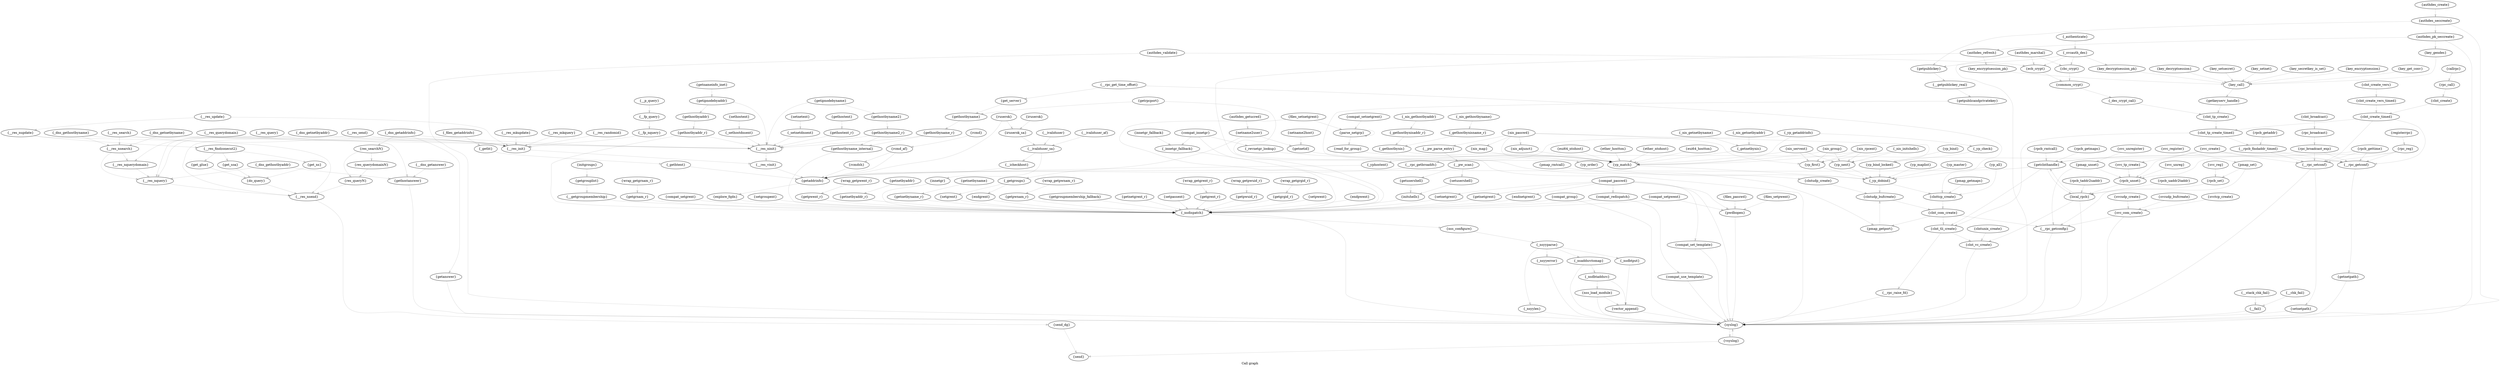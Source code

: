 digraph "Call graph" {
	label="Call graph";
	"Node0x803d2fdc0" [label="{setnetgrent}"];
	"Node0x803d2fdc0" -> "Node0x803d2e080" [color="#00000033"];

	"Node0x80569afa0" [label="{pmap_getport}"];
	"Node0x80569afa0" -> "Node0x8056a5300" [color="#00000033"];

	"Node0x8056ae680" [label="{getpublickey}"];
	"Node0x8056ae680" -> "Node0x8056af760" [color="#00000033"];

	"Node0x8056a6680" [label="{authdes_seccreate}"];
	"Node0x8056a6680" -> "Node0x8056ae6e0" [color="#00000033"];
	"Node0x8056a6680" -> "Node0x803d2ef80" [color="#00000033"];
	"Node0x8056a6680" -> "Node0x8056ae680" [color="#00000033"];

	"Node0x8056ae8c0" [label="{key_encryptsession_pk}"];
	"Node0x8056ae8c0" -> "Node0x8056aeec0" [color="#00000033"];

	"Node0x803d2eec0" [label="{compat_group}"];
	"Node0x803d2eec0" -> "Node0x803d2ef80" [color="#00000033"];
	"Node0x803d2eec0" -> "Node0x803d2e080" [color="#00000033"];

	"Node0x803d2fee0" [label="{compat_setnetgrent}"];
	"Node0x803d2fee0" -> "Node0x803d2fe80" [color="#00000033"];

	"Node0x8056ae6e0" [label="{authdes_pk_seccreate}"];
	"Node0x8056ae6e0" -> "Node0x8056ae7a0" [color="#00000033"];
	"Node0x8056ae6e0" -> "Node0x803d2ef80" [color="#00000033"];
	"Node0x8056ae6e0" -> "Node0x8056ae860" [color="#00000033"];

	"Node0x805697ac0" [label="{__rpc_getconf}"];
	"Node0x805697ac0" -> "Node0x80569a100" [color="#00000033"];

	"Node0x803d2eda0" [label="{yp_first}"];
	"Node0x803d2eda0" -> "Node0x8056b7dc0" [color="#00000033"];

	"Node0x805625e40" [label="{getanswer}"];
	"Node0x805625e40" -> "Node0x803d2ef80" [color="#00000033"];

	"Node0x8056aeec0" [label="{key_call}"];
	"Node0x8056aeec0" -> "Node0x8056aef20" [color="#00000033"];

	"Node0x807348700" [label="{setusershell}"];
	"Node0x807348700" -> "Node0x807348340" [color="#00000033"];

	"Node0x8056a7880" [label="{svc_register}"];
	"Node0x8056a7880" -> "Node0x8056a5060" [color="#00000033"];

	"Node0x8056ae4a0" [label="{get_server}"];
	"Node0x8056ae4a0" -> "Node0x8056276a0" [color="#00000033"];

	"Node0x805631120" [label="{_setnetdnsent}"];
	"Node0x805631120" -> "Node0x805625d80" [color="#00000033"];

	"Node0x805626f80" [label="{_nis_gethostbyname}"];
	"Node0x805626f80" -> "Node0x805626fe0" [color="#00000033"];

	"Node0x803d2eb00" [label="{getgrent_r}"];
	"Node0x803d2eb00" -> "Node0x803d2e080" [color="#00000033"];

	"Node0x805698ba0" [label="{clnt_tp_create}"];
	"Node0x805698ba0" -> "Node0x8056988a0" [color="#00000033"];

	"Node0x8056a5300" [label="{clntudp_bufcreate}"];
	"Node0x8056a5300" -> "Node0x8056a5f00" [color="#00000033"];

	"Node0x8056522e0" [label="{__res_nquerydomain}"];
	"Node0x8056522e0" -> "Node0x805626b00" [color="#00000033"];

	"Node0x805626d40" [label="{gethostent_r}"];
	"Node0x805626d40" -> "Node0x805625d80" [color="#00000033"];

	"Node0x8056b7dc0" [label="{_yp_dobind}"];
	"Node0x8056b7dc0" -> "Node0x8056a5300" [color="#00000033"];
	"Node0x8056b7dc0" -> "Node0x8056a52a0" [color="#00000033"];

	"Node0x8056c1480" [label="{yp_master}"];
	"Node0x8056c1480" -> "Node0x8056b7dc0" [color="#00000033"];

	"Node0x808143380" [label="{send}"];

	"Node0x8056382c0" [label="{_nsyylex}"];
	"Node0x8056382c0" -> "Node0x803d2ef80" [color="#00000033"];

	"Node0x803d2ef80" [label="{syslog}"];
	"Node0x803d2ef80" -> "Node0x808143020" [color="#00000033"];

	"Node0x807347440" [label="{nis_map}"];
	"Node0x807347440" -> "Node0x807347920" [color="#00000033"];

	"Node0x8056520a0" [label="{__res_send}"];
	"Node0x8056520a0" -> "Node0x805651c80" [color="#00000033"];
	"Node0x8056520a0" -> "Node0x805626440" [color="#00000033"];

	"Node0x805652fa0" [label="{get_soa}"];
	"Node0x805652fa0" -> "Node0x805659180" [color="#00000033"];

	"Node0x8056a52a0" [label="{clnttcp_create}"];
	"Node0x8056a52a0" -> "Node0x8056a5f00" [color="#00000033"];

	"Node0x805651ec0" [label="{__res_mkquery}"];
	"Node0x805651ec0" -> "Node0x805651c80" [color="#00000033"];

	"Node0x8056ae440" [label="{__rpc_get_time_offset}"];
	"Node0x8056ae440" -> "Node0x8056a52a0" [color="#00000033"];
	"Node0x8056ae440" -> "Node0x8056ae4a0" [color="#00000033"];

	"Node0x8056a6440" [label="{registerrpc}"];
	"Node0x8056a6440" -> "Node0x8056a64a0" [color="#00000033"];

	"Node0x805698ae0" [label="{clnt_vc_create}"];
	"Node0x805698ae0" -> "Node0x803d2ef80" [color="#00000033"];

	"Node0x805698840" [label="{clnt_create_timed}"];
	"Node0x805698840" -> "Node0x805697a60" [color="#00000033"];
	"Node0x805698840" -> "Node0x805697ac0" [color="#00000033"];
	"Node0x805698840" -> "Node0x8056988a0" [color="#00000033"];

	"Node0x807346960" [label="{setpwent}"];
	"Node0x807346960" -> "Node0x803d2e080" [color="#00000033"];

	"Node0x807347aa0" [label="{getpwuid_r}"];
	"Node0x807347aa0" -> "Node0x803d2e080" [color="#00000033"];

	"Node0x805639e20" [label="{iruserok}"];
	"Node0x805639e20" -> "Node0x805639b80" [color="#00000033"];

	"Node0x805698960" [label="{clnt_tli_create}"];
	"Node0x805698960" -> "Node0x805698a20" [color="#00000033"];
	"Node0x805698960" -> "Node0x805698ae0" [color="#00000033"];

	"Node0x8056aec20" [label="{authdes_validate}"];
	"Node0x8056aec20" -> "Node0x8056aeaa0" [color="#00000033"];
	"Node0x8056aec20" -> "Node0x803d2ef80" [color="#00000033"];

	"Node0x8056a5540" [label="{pmap_rmtcall}"];
	"Node0x8056a5540" -> "Node0x8056a55a0" [color="#00000033"];

	"Node0x805637960" [label="{_nsdbtput}"];
	"Node0x805637960" -> "Node0x8056376c0" [color="#00000033"];

	"Node0x8073482e0" [label="{getusershell}"];
	"Node0x8073482e0" -> "Node0x807348340" [color="#00000033"];

	"Node0x8073475c0" [label="{nis_adjunct}"];
	"Node0x8073475c0" -> "Node0x803d2ee60" [color="#00000033"];

	"Node0x803d2e080" [label="{_nsdispatch}"];
	"Node0x803d2e080" -> "Node0x803d2ef80" [color="#00000033"];
	"Node0x803d2e080" -> "Node0x805637b40" [color="#00000033"];

	"Node0x805699320" [label="{rpc_call}"];
	"Node0x805699320" -> "Node0x805698b40" [color="#00000033"];

	"Node0x8056ad720" [label="{svc_create}"];
	"Node0x8056ad720" -> "Node0x805697a60" [color="#00000033"];
	"Node0x8056ad720" -> "Node0x8056a51e0" [color="#00000033"];
	"Node0x8056ad720" -> "Node0x8056ad780" [color="#00000033"];
	"Node0x8056ad720" -> "Node0x805697ac0" [color="#00000033"];

	"Node0x803d2f640" [label="{wrap_getgrgid_r}"];
	"Node0x803d2f640" -> "Node0x803d2f340" [color="#00000033"];

	"Node0x8056a6260" [label="{svcudp_create}"];
	"Node0x8056a6260" -> "Node0x8056a6080" [color="#00000033"];

	"Node0x805625c60" [label="{_dns_getaddrinfo}"];
	"Node0x805625c60" -> "Node0x805625e40" [color="#00000033"];
	"Node0x805625c60" -> "Node0x805625de0" [color="#00000033"];
	"Node0x805625c60" -> "Node0x805625d80" [color="#00000033"];

	"Node0x805627be0" [label="{getipnodebyaddr}"];
	"Node0x805627be0" -> "Node0x805627760" [color="#00000033"];
	"Node0x805627be0" -> "Node0x805625d80" [color="#00000033"];

	"Node0x805639760" [label="{rcmd_af}"];
	"Node0x805639760" -> "Node0x805622f40" [color="#00000033"];
	"Node0x805639760" -> "Node0x8056397c0" [color="#00000033"];

	"Node0x8056af280" [label="{key_get_conv}"];
	"Node0x8056af280" -> "Node0x8056aeec0" [color="#00000033"];

	"Node0x8056ae980" [label="{authdes_marshal}"];
	"Node0x8056ae980" -> "Node0x8056aea40" [color="#00000033"];
	"Node0x8056ae980" -> "Node0x8056aeaa0" [color="#00000033"];
	"Node0x8056ae980" -> "Node0x803d2ef80" [color="#00000033"];

	"Node0x805625ae0" [label="{_files_getaddrinfo}"];
	"Node0x805625ae0" -> "Node0x805625ba0" [color="#00000033"];

	"Node0x8056275e0" [label="{gethostbyname2_r}"];
	"Node0x8056275e0" -> "Node0x805627460" [color="#00000033"];
	"Node0x8056275e0" -> "Node0x805625d80" [color="#00000033"];

	"Node0x8056a5240" [label="{pmap_getmaps}"];
	"Node0x8056a5240" -> "Node0x8056a52a0" [color="#00000033"];

	"Node0x805639b20" [label="{ruserok}"];
	"Node0x805639b20" -> "Node0x805622f40" [color="#00000033"];
	"Node0x805639b20" -> "Node0x805639b80" [color="#00000033"];

	"Node0x805622be0" [label="{eui64_ntohost}"];
	"Node0x805622be0" -> "Node0x803d2ee60" [color="#00000033"];

	"Node0x8056a64a0" [label="{rpc_reg}"];
	"Node0x8056a64a0" -> "Node0x805697a60" [color="#00000033"];
	"Node0x8056a64a0" -> "Node0x8056a51e0" [color="#00000033"];
	"Node0x8056a64a0" -> "Node0x805697ac0" [color="#00000033"];

	"Node0x807346180" [label="{endnetgrent}"];
	"Node0x807346180" -> "Node0x803d2e080" [color="#00000033"];

	"Node0x8056a6860" [label="{local_rpcb}"];
	"Node0x8056a6860" -> "Node0x803d2ef80" [color="#00000033"];
	"Node0x8056a6860" -> "Node0x8056a68c0" [color="#00000033"];
	"Node0x8056a6860" -> "Node0x805698ae0" [color="#00000033"];

	"Node0x8056ae860" [label="{authdes_refresh}"];
	"Node0x8056ae860" -> "Node0x8056ae8c0" [color="#00000033"];
	"Node0x8056ae860" -> "Node0x803d2ef80" [color="#00000033"];

	"Node0x803d2f280" [label="{getgrnam_r}"];
	"Node0x803d2f280" -> "Node0x803d2e080" [color="#00000033"];

	"Node0x8056a6c20" [label="{rpcb_getmaps}"];
	"Node0x8056a6c20" -> "Node0x8056a68c0" [color="#00000033"];

	"Node0x805652ee0" [label="{__res_findzonecut2}"];
	"Node0x805652ee0" -> "Node0x805659060" [color="#00000033"];
	"Node0x805652ee0" -> "Node0x805652fa0" [color="#00000033"];
	"Node0x805652ee0" -> "Node0x8056590c0" [color="#00000033"];

	"Node0x80565a3e0" [label="{send_dg}"];
	"Node0x80565a3e0" -> "Node0x808143380" [color="#00000033"];

	"Node0x8056a6500" [label="{clnt_broadcast}"];
	"Node0x8056a6500" -> "Node0x805697ee0" [color="#00000033"];

	"Node0x805639220" [label="{_nsaddsrctomap}"];
	"Node0x805639220" -> "Node0x803d2ef80" [color="#00000033"];
	"Node0x805639220" -> "Node0x805637660" [color="#00000033"];

	"Node0x8056a7f40" [label="{_authenticate}"];
	"Node0x8056a7f40" -> "Node0x8056ad0c0" [color="#00000033"];

	"Node0x803d2e260" [label="{compat_setgrent}"];
	"Node0x803d2e260" -> "Node0x803d2e080" [color="#00000033"];

	"Node0x805698900" [label="{__rpcb_findaddr_timed}"];
	"Node0x805698900" -> "Node0x805697a60" [color="#00000033"];
	"Node0x805698900" -> "Node0x8056a68c0" [color="#00000033"];
	"Node0x805698900" -> "Node0x805697ac0" [color="#00000033"];

	"Node0x8056590c0" [label="{get_glue}"];
	"Node0x8056590c0" -> "Node0x805659180" [color="#00000033"];

	"Node0x8056af100" [label="{key_decryptsession_pk}"];
	"Node0x8056af100" -> "Node0x8056aeec0" [color="#00000033"];

	"Node0x805627040" [label="{_gethostbynis}"];
	"Node0x805627040" -> "Node0x803d2ee60" [color="#00000033"];

	"Node0x805625de0" [label="{res_searchN}"];
	"Node0x805625de0" -> "Node0x8056261a0" [color="#00000033"];
	"Node0x805625de0" -> "Node0x805626200" [color="#00000033"];

	"Node0x807348580" [label="{_nis_initshells}"];
	"Node0x807348580" -> "Node0x803d2ee00" [color="#00000033"];
	"Node0x807348580" -> "Node0x803d2eda0" [color="#00000033"];

	"Node0x8056a5f00" [label="{clnt_com_create}"];
	"Node0x8056a5f00" -> "Node0x80569afa0" [color="#00000033"];
	"Node0x8056a5f00" -> "Node0x805698960" [color="#00000033"];
	"Node0x8056a5f00" -> "Node0x8056a50c0" [color="#00000033"];

	"Node0x8056a7760" [label="{svc_reg}"];
	"Node0x8056a7760" -> "Node0x8056a5120" [color="#00000033"];

	"Node0x805637660" [label="{_nsdbtaddsrc}"];
	"Node0x805637660" -> "Node0x805637780" [color="#00000033"];
	"Node0x805637660" -> "Node0x8056376c0" [color="#00000033"];

	"Node0x805651d40" [label="{__p_query}"];
	"Node0x805651d40" -> "Node0x805651da0" [color="#00000033"];

	"Node0x805638020" [label="{_nsyyparse}"];
	"Node0x805638020" -> "Node0x805639220" [color="#00000033"];
	"Node0x805638020" -> "Node0x8056382c0" [color="#00000033"];
	"Node0x805638020" -> "Node0x805639160" [color="#00000033"];
	"Node0x805638020" -> "Node0x805637960" [color="#00000033"];

	"Node0x8056a6140" [label="{svcudp_bufcreate}"];
	"Node0x8056a6140" -> "Node0x8056a6080" [color="#00000033"];

	"Node0x8056aea40" [label="{cbc_crypt}"];
	"Node0x8056aea40" -> "Node0x8056aece0" [color="#00000033"];

	"Node0x807346ba0" [label="{compat_setpwent}"];
	"Node0x807346ba0" -> "Node0x803d2e080" [color="#00000033"];
	"Node0x807346ba0" -> "Node0x807346a80" [color="#00000033"];

	"Node0x807347920" [label="{yp_order}"];
	"Node0x807347920" -> "Node0x8056b7dc0" [color="#00000033"];

	"Node0x80813d780" [label="{initgroups}"];
	"Node0x80813d780" -> "Node0x803d2f760" [color="#00000033"];

	"Node0x8073462a0" [label="{_revnetgr_lookup}"];
	"Node0x8073462a0" -> "Node0x803d2ee60" [color="#00000033"];

	"Node0x805651c80" [label="{__res_init}"];
	"Node0x805651c80" -> "Node0x805651ce0" [color="#00000033"];

	"Node0x8056270a0" [label="{_nis_gethostbyaddr}"];
	"Node0x8056270a0" -> "Node0x805627100" [color="#00000033"];

	"Node0x805625f00" [label="{_yp_check}"];
	"Node0x805625f00" -> "Node0x8056c1120" [color="#00000033"];

	"Node0x8056af700" [label="{getpublicandprivatekey}"];
	"Node0x8056af700" -> "Node0x803d2ee60" [color="#00000033"];

	"Node0x8056a55a0" [label="{clntudp_create}"];
	"Node0x8056a55a0" -> "Node0x8056a5300" [color="#00000033"];

	"Node0x8056ad0c0" [label="{_svcauth_des}"];
	"Node0x8056ad0c0" -> "Node0x8056aea40" [color="#00000033"];
	"Node0x8056ad0c0" -> "Node0x8056aeaa0" [color="#00000033"];
	"Node0x8056ad0c0" -> "Node0x8056af100" [color="#00000033"];
	"Node0x8056ad0c0" -> "Node0x8056ae680" [color="#00000033"];

	"Node0x8073476e0" [label="{compat_set_template}"];
	"Node0x8073476e0" -> "Node0x803d2ef80" [color="#00000033"];

	"Node0x805627460" [label="{gethostbyname_internal}"];
	"Node0x805627460" -> "Node0x803d2e080" [color="#00000033"];

	"Node0x8056afca0" [label="{netname2host}"];
	"Node0x8056afca0" -> "Node0x8056afbe0" [color="#00000033"];

	"Node0x805622ac0" [label="{ether_hostton}"];
	"Node0x805622ac0" -> "Node0x803d2ee60" [color="#00000033"];

	"Node0x807346000" [label="{read_for_group}"];
	"Node0x807346000" -> "Node0x803d2ee60" [color="#00000033"];

	"Node0x803d2ea40" [label="{setgroupent}"];
	"Node0x803d2ea40" -> "Node0x803d2e080" [color="#00000033"];

	"Node0x8056af1c0" [label="{key_decryptsession}"];
	"Node0x8056af1c0" -> "Node0x8056aeec0" [color="#00000033"];

	"Node0x8056a5060" [label="{pmap_set}"];
	"Node0x8056a5060" -> "Node0x8056a50c0" [color="#00000033"];
	"Node0x8056a5060" -> "Node0x8056a5120" [color="#00000033"];

	"Node0x805698b40" [label="{clnt_create}"];
	"Node0x805698b40" -> "Node0x805698840" [color="#00000033"];

	"Node0x8056aeaa0" [label="{ecb_crypt}"];
	"Node0x8056aeaa0" -> "Node0x8056aece0" [color="#00000033"];

	"Node0x805631540" [label="{_getnetbynis}"];
	"Node0x805631540" -> "Node0x803d2ee60" [color="#00000033"];

	"Node0x805626680" [label="{gethostanswer}"];
	"Node0x805626680" -> "Node0x803d2ef80" [color="#00000033"];

	"Node0x805626560" [label="{__dns_getanswer}"];
	"Node0x805626560" -> "Node0x805626680" [color="#00000033"];

	"Node0x807347d40" [label="{wrap_getpwent_r}"];
	"Node0x807347d40" -> "Node0x8073472c0" [color="#00000033"];

	"Node0x805626440" [label="{__res_nsend}"];
	"Node0x805626440" -> "Node0x80565a3e0" [color="#00000033"];

	"Node0x8056277c0" [label="{sethostent}"];
	"Node0x8056277c0" -> "Node0x805626b60" [color="#00000033"];

	"Node0x8056269e0" [label="{__res_nsearch}"];
	"Node0x8056269e0" -> "Node0x8056522e0" [color="#00000033"];
	"Node0x8056269e0" -> "Node0x805626b00" [color="#00000033"];

	"Node0x805639be0" [label="{__ivaliduser_sa}"];
	"Node0x805639be0" -> "Node0x805639d00" [color="#00000033"];
	"Node0x805639be0" -> "Node0x8073461e0" [color="#00000033"];

	"Node0x8056315a0" [label="{_nis_getnetbyaddr}"];
	"Node0x8056315a0" -> "Node0x805631540" [color="#00000033"];

	"Node0x8073469c0" [label="{files_setpwent}"];
	"Node0x8073469c0" -> "Node0x807346a80" [color="#00000033"];

	"Node0x8056c10c0" [label="{yp_bind}"];
	"Node0x8056c10c0" -> "Node0x8056c1120" [color="#00000033"];

	"Node0x805627100" [label="{_gethostbynisaddr_r}"];
	"Node0x805627100" -> "Node0x805627040" [color="#00000033"];

	"Node0x805626980" [label="{_dns_gethostbyname}"];
	"Node0x805626980" -> "Node0x8056269e0" [color="#00000033"];
	"Node0x805626980" -> "Node0x805626680" [color="#00000033"];

	"Node0x805622a00" [label="{ether_ntohost}"];
	"Node0x805622a00" -> "Node0x803d2ee60" [color="#00000033"];

	"Node0x8056a6020" [label="{svctcp_create}"];
	"Node0x8056a6020" -> "Node0x8056a6080" [color="#00000033"];

	"Node0x8056aef20" [label="{getkeyserv_handle}"];
	"Node0x8056aef20" -> "Node0x805698ba0" [color="#00000033"];

	"Node0x803d2eaa0" [label="{endgrent}"];
	"Node0x803d2eaa0" -> "Node0x803d2e080" [color="#00000033"];

	"Node0x803d2fe80" [label="{parse_netgrp}"];
	"Node0x803d2fe80" -> "Node0x803d2fe80" [color="#00000033"];
	"Node0x803d2fe80" -> "Node0x807346000" [color="#00000033"];

	"Node0x8056aee60" [label="{key_setsecret}"];
	"Node0x8056aee60" -> "Node0x8056aeec0" [color="#00000033"];

	"Node0x805632aa0" [label="{nis_servent}"];
	"Node0x805632aa0" -> "Node0x803d2ee00" [color="#00000033"];
	"Node0x805632aa0" -> "Node0x803d2ee60" [color="#00000033"];
	"Node0x805632aa0" -> "Node0x803d2eda0" [color="#00000033"];

	"Node0x805631900" [label="{getnetbyaddr_r}"];
	"Node0x805631900" -> "Node0x803d2e080" [color="#00000033"];

	"Node0x8056afc40" [label="{_getgroups}"];
	"Node0x8056afc40" -> "Node0x803d2e020" [color="#00000033"];
	"Node0x8056afc40" -> "Node0x803d2eaa0" [color="#00000033"];

	"Node0x805627640" [label="{gethostbyaddr_r}"];
	"Node0x805627640" -> "Node0x803d2e080" [color="#00000033"];
	"Node0x805627640" -> "Node0x805625d80" [color="#00000033"];

	"Node0x8056a6ce0" [label="{rpcb_gettime}"];
	"Node0x8056a6ce0" -> "Node0x805697a60" [color="#00000033"];
	"Node0x8056a6ce0" -> "Node0x8056a68c0" [color="#00000033"];
	"Node0x8056a6ce0" -> "Node0x805697ac0" [color="#00000033"];

	"Node0x805627760" [label="{gethostbyaddr}"];
	"Node0x805627760" -> "Node0x805627640" [color="#00000033"];

	"Node0x805625d80" [label="{__res_ninit}"];
	"Node0x805625d80" -> "Node0x805651ce0" [color="#00000033"];

	"Node0x807346300" [label="{_innetgr_fallback}"];
	"Node0x807346300" -> "Node0x803d2e080" [color="#00000033"];

	"Node0x805659060" [label="{get_ns}"];
	"Node0x805659060" -> "Node0x805659180" [color="#00000033"];

	"Node0x805626200" [label="{res_querydomainN}"];
	"Node0x805626200" -> "Node0x8056261a0" [color="#00000033"];

	"Node0x805631780" [label="{getnetbyname_r}"];
	"Node0x805631780" -> "Node0x803d2e080" [color="#00000033"];

	"Node0x8056a6620" [label="{authdes_create}"];
	"Node0x8056a6620" -> "Node0x8056a6680" [color="#00000033"];

	"Node0x8056ae7a0" [label="{key_gendes}"];
	"Node0x8056ae7a0" -> "Node0x8056aeec0" [color="#00000033"];

	"Node0x805697ee0" [label="{rpc_broadcast}"];
	"Node0x805697ee0" -> "Node0x805697a00" [color="#00000033"];

	"Node0x805622f40" [label="{getaddrinfo}"];
	"Node0x805622f40" -> "Node0x805625120" [color="#00000033"];

	"Node0x803d2e020" [label="{setgrent}"];
	"Node0x803d2e020" -> "Node0x803d2e080" [color="#00000033"];

	"Node0x8056c1120" [label="{yp_bind_locked}"];
	"Node0x8056c1120" -> "Node0x8056b7dc0" [color="#00000033"];

	"Node0x8056a6c80" [label="{rpcb_rmtcall}"];
	"Node0x8056a6c80" -> "Node0x8056a68c0" [color="#00000033"];

	"Node0x8056261a0" [label="{res_queryN}"];
	"Node0x8056261a0" -> "Node0x805626440" [color="#00000033"];

	"Node0x8056314e0" [label="{_nis_getnetbyname}"];
	"Node0x8056314e0" -> "Node0x805631540" [color="#00000033"];

	"Node0x805637780" [label="{nss_load_module}"];
	"Node0x805637780" -> "Node0x803d2ef80" [color="#00000033"];
	"Node0x805637780" -> "Node0x8056376c0" [color="#00000033"];

	"Node0x8056af220" [label="{key_setnet}"];
	"Node0x8056af220" -> "Node0x8056aeec0" [color="#00000033"];

	"Node0x80569a0a0" [label="{setnetpath}"];
	"Node0x80569a0a0" -> "Node0x803d2ef80" [color="#00000033"];

	"Node0x8056a78e0" [label="{svc_unregister}"];
	"Node0x8056a78e0" -> "Node0x8056a5180" [color="#00000033"];

	"Node0x805651ce0" [label="{__res_vinit}"];
	"Node0x805651ce0" -> "Node0x805622f40" [color="#00000033"];

	"Node0x80569af40" [label="{getrpcport}"];
	"Node0x80569af40" -> "Node0x80569afa0" [color="#00000033"];
	"Node0x80569af40" -> "Node0x8056276a0" [color="#00000033"];

	"Node0x803d2f700" [label="{wrap_getgrent_r}"];
	"Node0x803d2f700" -> "Node0x803d2eb00" [color="#00000033"];

	"Node0x8056a7820" [label="{svc_unreg}"];
	"Node0x8056a7820" -> "Node0x8056a51e0" [color="#00000033"];

	"Node0x805631960" [label="{getnetbyname}"];
	"Node0x805631960" -> "Node0x805631780" [color="#00000033"];

	"Node0x805651e00" [label="{__fp_nquery}"];
	"Node0x805651e00" -> "Node0x805651c80" [color="#00000033"];

	"Node0x8056a51e0" [label="{rpcb_unset}"];
	"Node0x8056a51e0" -> "Node0x8056a6860" [color="#00000033"];

	"Node0x807347c80" [label="{wrap_getpwuid_r}"];
	"Node0x807347c80" -> "Node0x807347aa0" [color="#00000033"];

	"Node0x805627700" [label="{gethostbyname2}"];
	"Node0x805627700" -> "Node0x8056275e0" [color="#00000033"];

	"Node0x805651fe0" [label="{__res_query}"];
	"Node0x805651fe0" -> "Node0x805651c80" [color="#00000033"];
	"Node0x805651fe0" -> "Node0x805626b00" [color="#00000033"];

	"Node0x805639d00" [label="{__icheckhost}"];
	"Node0x805639d00" -> "Node0x805622f40" [color="#00000033"];

	"Node0x805627a00" [label="{getnameinfo_inet}"];
	"Node0x805627a00" -> "Node0x805627be0" [color="#00000033"];

	"Node0x803d2ed40" [label="{nis_group}"];
	"Node0x803d2ed40" -> "Node0x803d2ee00" [color="#00000033"];
	"Node0x803d2ed40" -> "Node0x803d2ee60" [color="#00000033"];
	"Node0x803d2ed40" -> "Node0x803d2eda0" [color="#00000033"];

	"Node0x8073478c0" [label="{compat_use_template}"];
	"Node0x8073478c0" -> "Node0x803d2ef80" [color="#00000033"];

	"Node0x8056afa60" [label="{netname2user}"];
	"Node0x8056afa60" -> "Node0x8056afbe0" [color="#00000033"];
	"Node0x8056afa60" -> "Node0x8056afc40" [color="#00000033"];

	"Node0x8056987e0" [label="{clnt_create_vers_timed}"];
	"Node0x8056987e0" -> "Node0x805698840" [color="#00000033"];

	"Node0x803d2ee60" [label="{yp_match}"];
	"Node0x803d2ee60" -> "Node0x8056b7dc0" [color="#00000033"];

	"Node0x8056521c0" [label="{__res_nupdate}"];
	"Node0x8056521c0" -> "Node0x805626440" [color="#00000033"];
	"Node0x8056521c0" -> "Node0x805652ee0" [color="#00000033"];

	"Node0x8056a5120" [label="{rpcb_set}"];
	"Node0x8056a5120" -> "Node0x8056a6860" [color="#00000033"];

	"Node0x805651da0" [label="{__fp_query}"];
	"Node0x805651da0" -> "Node0x805651e00" [color="#00000033"];

	"Node0x8073479e0" [label="{getpwnam_r}"];
	"Node0x8073479e0" -> "Node0x803d2e080" [color="#00000033"];

	"Node0x8056af0a0" [label="{key_secretkey_is_set}"];
	"Node0x8056af0a0" -> "Node0x8056aeec0" [color="#00000033"];

	"Node0x805639160" [label="{_nsyyerror}"];
	"Node0x805639160" -> "Node0x803d2ef80" [color="#00000033"];

	"Node0x8056319c0" [label="{getnetbyaddr}"];
	"Node0x8056319c0" -> "Node0x805631900" [color="#00000033"];

	"Node0x8056397c0" [label="{rcmdsh}"];
	"Node0x8056397c0" -> "Node0x805622f40" [color="#00000033"];

	"Node0x805631a20" [label="{setnetent}"];
	"Node0x805631a20" -> "Node0x805631120" [color="#00000033"];

	"Node0x805633ee0" [label="{getipnodebyname}"];
	"Node0x805633ee0" -> "Node0x805625d80" [color="#00000033"];
	"Node0x805633ee0" -> "Node0x805627700" [color="#00000033"];

	"Node0x803d2f400" [label="{getgroupmembership_fallback}"];
	"Node0x803d2f400" -> "Node0x803d2e080" [color="#00000033"];

	"Node0x8056276a0" [label="{gethostbyname}"];
	"Node0x8056276a0" -> "Node0x8056273a0" [color="#00000033"];

	"Node0x805652340" [label="{__res_randomid}"];
	"Node0x805652340" -> "Node0x805651c80" [color="#00000033"];

	"Node0x8073461e0" [label="{innetgr}"];
	"Node0x8073461e0" -> "Node0x803d2e080" [color="#00000033"];

	"Node0x8056988a0" [label="{clnt_tp_create_timed}"];
	"Node0x8056988a0" -> "Node0x805698900" [color="#00000033"];
	"Node0x8056988a0" -> "Node0x805698960" [color="#00000033"];

	"Node0x803d2fd60" [label="{getnetgrent}"];
	"Node0x803d2fd60" -> "Node0x803d2e080" [color="#00000033"];

	"Node0x805639700" [label="{rcmd}"];
	"Node0x805639700" -> "Node0x805639760" [color="#00000033"];

	"Node0x8056aed40" [label="{_des_crypt_call}"];
	"Node0x8056aed40" -> "Node0x805698ba0" [color="#00000033"];

	"Node0x8056a6d40" [label="{rpcb_taddr2uaddr}"];
	"Node0x8056a6d40" -> "Node0x8056a6860" [color="#00000033"];

	"Node0x805652160" [label="{__res_update}"];
	"Node0x805652160" -> "Node0x805651c80" [color="#00000033"];
	"Node0x805652160" -> "Node0x8056521c0" [color="#00000033"];

	"Node0x8056a66e0" [label="{clntunix_create}"];
	"Node0x8056a66e0" -> "Node0x805698ae0" [color="#00000033"];

	"Node0x8056273a0" [label="{gethostbyname_r}"];
	"Node0x8056273a0" -> "Node0x805627460" [color="#00000033"];
	"Node0x8056273a0" -> "Node0x805625d80" [color="#00000033"];

	"Node0x805625f60" [label="{_yphostent}"];
	"Node0x805625f60" -> "Node0x805622f40" [color="#00000033"];

	"Node0x8056a63e0" [label="{callrpc}"];
	"Node0x8056a63e0" -> "Node0x805699320" [color="#00000033"];

	"Node0x803d2ee00" [label="{yp_next}"];
	"Node0x803d2ee00" -> "Node0x8056b7dc0" [color="#00000033"];

	"Node0x803d2fac0" [label="{getnetgrent_r}"];
	"Node0x803d2fac0" -> "Node0x803d2e080" [color="#00000033"];

	"Node0x805696e00" [label="{__fail}"];
	"Node0x805696e00" -> "Node0x803d2ef80" [color="#00000033"];

	"Node0x8056aece0" [label="{common_crypt}"];
	"Node0x8056aece0" -> "Node0x8056aed40" [color="#00000033"];

	"Node0x8056a6da0" [label="{rpcb_uaddr2taddr}"];
	"Node0x8056a6da0" -> "Node0x8056a6860" [color="#00000033"];

	"Node0x807346a80" [label="{pwdbopen}"];
	"Node0x807346a80" -> "Node0x803d2ef80" [color="#00000033"];

	"Node0x803d2f580" [label="{wrap_getgrnam_r}"];
	"Node0x803d2f580" -> "Node0x803d2f280" [color="#00000033"];

	"Node0x805639e80" [label="{__ivaliduser}"];
	"Node0x805639e80" -> "Node0x805639be0" [color="#00000033"];

	"Node0x805626b00" [label="{__res_nquery}"];
	"Node0x805626b00" -> "Node0x805626440" [color="#00000033"];

	"Node0x803d2f340" [label="{getgrgid_r}"];
	"Node0x803d2f340" -> "Node0x803d2e080" [color="#00000033"];

	"Node0x807347680" [label="{compat_redispatch}"];
	"Node0x807347680" -> "Node0x803d2e080" [color="#00000033"];
	"Node0x807347680" -> "Node0x8073478c0" [color="#00000033"];

	"Node0x8056a6080" [label="{svc_com_create}"];
	"Node0x8056a6080" -> "Node0x803d2ef80" [color="#00000033"];
	"Node0x8056a6080" -> "Node0x8056a50c0" [color="#00000033"];

	"Node0x805698780" [label="{clnt_create_vers}"];
	"Node0x805698780" -> "Node0x8056987e0" [color="#00000033"];

	"Node0x807347200" [label="{setpassent}"];
	"Node0x807347200" -> "Node0x803d2e080" [color="#00000033"];

	"Node0x8056ad780" [label="{svc_tp_create}"];
	"Node0x8056ad780" -> "Node0x8056a51e0" [color="#00000033"];

	"Node0x805639ee0" [label="{__ivaliduser_af}"];
	"Node0x805639ee0" -> "Node0x805639be0" [color="#00000033"];

	"Node0x8056c14e0" [label="{yp_maplist}"];
	"Node0x8056c14e0" -> "Node0x8056b7dc0" [color="#00000033"];

	"Node0x805696da0" [label="{__stack_chk_fail}"];
	"Node0x805696da0" -> "Node0x805696e00" [color="#00000033"];

	"Node0x805622ca0" [label="{eui64_hostton}"];
	"Node0x805622ca0" -> "Node0x803d2ee60" [color="#00000033"];

	"Node0x805625ba0" [label="{_getht}"];
	"Node0x805625ba0" -> "Node0x8056264a0" [color="#00000033"];

	"Node0x805625120" [label="{explore_fqdn}"];
	"Node0x805625120" -> "Node0x803d2e080" [color="#00000033"];

	"Node0x80569a580" [label="{nis_rpcent}"];
	"Node0x80569a580" -> "Node0x803d2ee00" [color="#00000033"];
	"Node0x80569a580" -> "Node0x803d2ee60" [color="#00000033"];
	"Node0x80569a580" -> "Node0x803d2eda0" [color="#00000033"];

	"Node0x80569a100" [label="{getnetpath}"];
	"Node0x80569a100" -> "Node0x803d2ef80" [color="#00000033"];

	"Node0x807348340" [label="{initshells}"];
	"Node0x807348340" -> "Node0x803d2e080" [color="#00000033"];

	"Node0x803d2fe20" [label="{files_setnetgrent}"];
	"Node0x803d2fe20" -> "Node0x803d2fe80" [color="#00000033"];
	"Node0x803d2fe20" -> "Node0x803d2e080" [color="#00000033"];

	"Node0x805652220" [label="{__res_search}"];
	"Node0x805652220" -> "Node0x805651c80" [color="#00000033"];
	"Node0x805652220" -> "Node0x8056269e0" [color="#00000033"];

	"Node0x8056978e0" [label="{__rpc_getbroadifs}"];
	"Node0x8056978e0" -> "Node0x805622f40" [color="#00000033"];

	"Node0x803d2f3a0" [label="{__getgroupmembership}"];
	"Node0x803d2f3a0" -> "Node0x803d2e080" [color="#00000033"];

	"Node0x805697a00" [label="{rpc_broadcast_exp}"];
	"Node0x805697a00" -> "Node0x805697ac0" [color="#00000033"];
	"Node0x805697a00" -> "Node0x805697a60" [color="#00000033"];
	"Node0x805697a00" -> "Node0x8056978e0" [color="#00000033"];

	"Node0x805696e60" [label="{__chk_fail}"];
	"Node0x805696e60" -> "Node0x805696e00" [color="#00000033"];

	"Node0x8056a68c0" [label="{getclnthandle}"];
	"Node0x8056a68c0" -> "Node0x8056a6860" [color="#00000033"];
	"Node0x8056a68c0" -> "Node0x805698960" [color="#00000033"];
	"Node0x8056a68c0" -> "Node0x805622f40" [color="#00000033"];

	"Node0x8056c1420" [label="{yp_all}"];
	"Node0x8056c1420" -> "Node0x8056a52a0" [color="#00000033"];
	"Node0x8056c1420" -> "Node0x8056b7dc0" [color="#00000033"];

	"Node0x808143020" [label="{vsyslog}"];
	"Node0x808143020" -> "Node0x808143380" [color="#00000033"];
	"Node0x808143020" -> "Node0x803d2ef80" [color="#00000033"];

	"Node0x807346240" [label="{compat_innetgr}"];
	"Node0x807346240" -> "Node0x8073462a0" [color="#00000033"];
	"Node0x807346240" -> "Node0x807346300" [color="#00000033"];
	"Node0x807346240" -> "Node0x803d2e080" [color="#00000033"];

	"Node0x8056376c0" [label="{vector_append}"];
	"Node0x8056376c0" -> "Node0x803d2ef80" [color="#00000033"];

	"Node0x805627e80" [label="{_dns_getnetbyaddr}"];
	"Node0x805627e80" -> "Node0x805625d80" [color="#00000033"];
	"Node0x805627e80" -> "Node0x805626b00" [color="#00000033"];

	"Node0x8073472c0" [label="{getpwent_r}"];
	"Node0x8073472c0" -> "Node0x803d2e080" [color="#00000033"];

	"Node0x807347620" [label="{compat_passwd}"];
	"Node0x807347620" -> "Node0x803d2fdc0" [color="#00000033"];
	"Node0x807347620" -> "Node0x803d2fd60" [color="#00000033"];
	"Node0x807347620" -> "Node0x807347680" [color="#00000033"];
	"Node0x807347620" -> "Node0x803d2ef80" [color="#00000033"];
	"Node0x807347620" -> "Node0x807346a80" [color="#00000033"];
	"Node0x807347620" -> "Node0x8073476e0" [color="#00000033"];
	"Node0x807347620" -> "Node0x807346180" [color="#00000033"];

	"Node0x8056a5180" [label="{pmap_unset}"];
	"Node0x8056a5180" -> "Node0x8056a50c0" [color="#00000033"];
	"Node0x8056a5180" -> "Node0x8056a51e0" [color="#00000033"];

	"Node0x805626b60" [label="{_sethostdnsent}"];
	"Node0x805626b60" -> "Node0x805625d80" [color="#00000033"];

	"Node0x805626fe0" [label="{_gethostbynisname_r}"];
	"Node0x805626fe0" -> "Node0x805627040" [color="#00000033"];

	"Node0x807347bc0" [label="{wrap_getpwnam_r}"];
	"Node0x807347bc0" -> "Node0x8073479e0" [color="#00000033"];

	"Node0x807347380" [label="{files_passwd}"];
	"Node0x807347380" -> "Node0x807346a80" [color="#00000033"];

	"Node0x8056af760" [label="{__getpublickey_real}"];
	"Node0x8056af760" -> "Node0x8056af700" [color="#00000033"];

	"Node0x803d2f760" [label="{getgrouplist}"];
	"Node0x803d2f760" -> "Node0x803d2f3a0" [color="#00000033"];

	"Node0x805651f20" [label="{__res_mkupdate}"];
	"Node0x805651f20" -> "Node0x805651c80" [color="#00000033"];

	"Node0x807347260" [label="{endpwent}"];
	"Node0x807347260" -> "Node0x803d2e080" [color="#00000033"];

	"Node0x805639b80" [label="{iruserok_sa}"];
	"Node0x805639b80" -> "Node0x805639be0" [color="#00000033"];

	"Node0x805637b40" [label="{nss_configure}"];
	"Node0x805637b40" -> "Node0x805638020" [color="#00000033"];

	"Node0x805698a20" [label="{__rpc_raise_fd}"];
	"Node0x805698a20" -> "Node0x803d2ef80" [color="#00000033"];

	"Node0x8056af160" [label="{key_encryptsession}"];
	"Node0x8056af160" -> "Node0x8056aeec0" [color="#00000033"];

	"Node0x8056a50c0" [label="{__rpc_getconfip}"];
	"Node0x8056a50c0" -> "Node0x803d2ef80" [color="#00000033"];

	"Node0x805652280" [label="{__res_querydomain}"];
	"Node0x805652280" -> "Node0x805651c80" [color="#00000033"];
	"Node0x805652280" -> "Node0x8056522e0" [color="#00000033"];

	"Node0x805659180" [label="{do_query}"];
	"Node0x805659180" -> "Node0x805626440" [color="#00000033"];

	"Node0x805626e00" [label="{gethostent}"];
	"Node0x805626e00" -> "Node0x805626d40" [color="#00000033"];

	"Node0x8073473e0" [label="{nis_passwd}"];
	"Node0x8073473e0" -> "Node0x803d2ee00" [color="#00000033"];
	"Node0x8073473e0" -> "Node0x807347440" [color="#00000033"];
	"Node0x8073473e0" -> "Node0x803d2ee60" [color="#00000033"];
	"Node0x8073473e0" -> "Node0x807347500" [color="#00000033"];
	"Node0x8073473e0" -> "Node0x8073475c0" [color="#00000033"];
	"Node0x8073473e0" -> "Node0x803d2eda0" [color="#00000033"];

	"Node0x8056a6bc0" [label="{rpcb_getaddr}"];
	"Node0x8056a6bc0" -> "Node0x805698900" [color="#00000033"];

	"Node0x8056afa00" [label="{authdes_getucred}"];
	"Node0x8056afa00" -> "Node0x8056afa60" [color="#00000033"];

	"Node0x807347980" [label="{__pw_scan}"];
	"Node0x807347980" -> "Node0x8073482e0" [color="#00000033"];
	"Node0x807347980" -> "Node0x807348700" [color="#00000033"];

	"Node0x805625ea0" [label="{_yp_getaddrinfo}"];
	"Node0x805625ea0" -> "Node0x805625f00" [color="#00000033"];
	"Node0x805625ea0" -> "Node0x803d2ee60" [color="#00000033"];
	"Node0x805625ea0" -> "Node0x805625f60" [color="#00000033"];

	"Node0x805626aa0" [label="{_dns_gethostbyaddr}"];
	"Node0x805626aa0" -> "Node0x805626680" [color="#00000033"];
	"Node0x805626aa0" -> "Node0x805626b00" [color="#00000033"];

	"Node0x805697a60" [label="{__rpc_setconf}"];
	"Node0x805697a60" -> "Node0x80569a0a0" [color="#00000033"];
	"Node0x805697a60" -> "Node0x803d2ef80" [color="#00000033"];

	"Node0x807347500" [label="{__pw_parse_entry}"];
	"Node0x807347500" -> "Node0x807347980" [color="#00000033"];

	"Node0x8056264a0" [label="{_gethtent}"];
	"Node0x8056264a0" -> "Node0x805622f40" [color="#00000033"];

	"Node0x807346360" [label="{innetgr_fallback}"];
	"Node0x807346360" -> "Node0x807346300" [color="#00000033"];

	"Node0x8056afbe0" [label="{getnetid}"];
	"Node0x8056afbe0" -> "Node0x803d2ee60" [color="#00000033"];

	"Node0x8056310c0" [label="{_dns_getnetbyname}"];
	"Node0x8056310c0" -> "Node0x8056269e0" [color="#00000033"];
	"Node0x8056310c0" -> "Node0x805625d80" [color="#00000033"];

}
